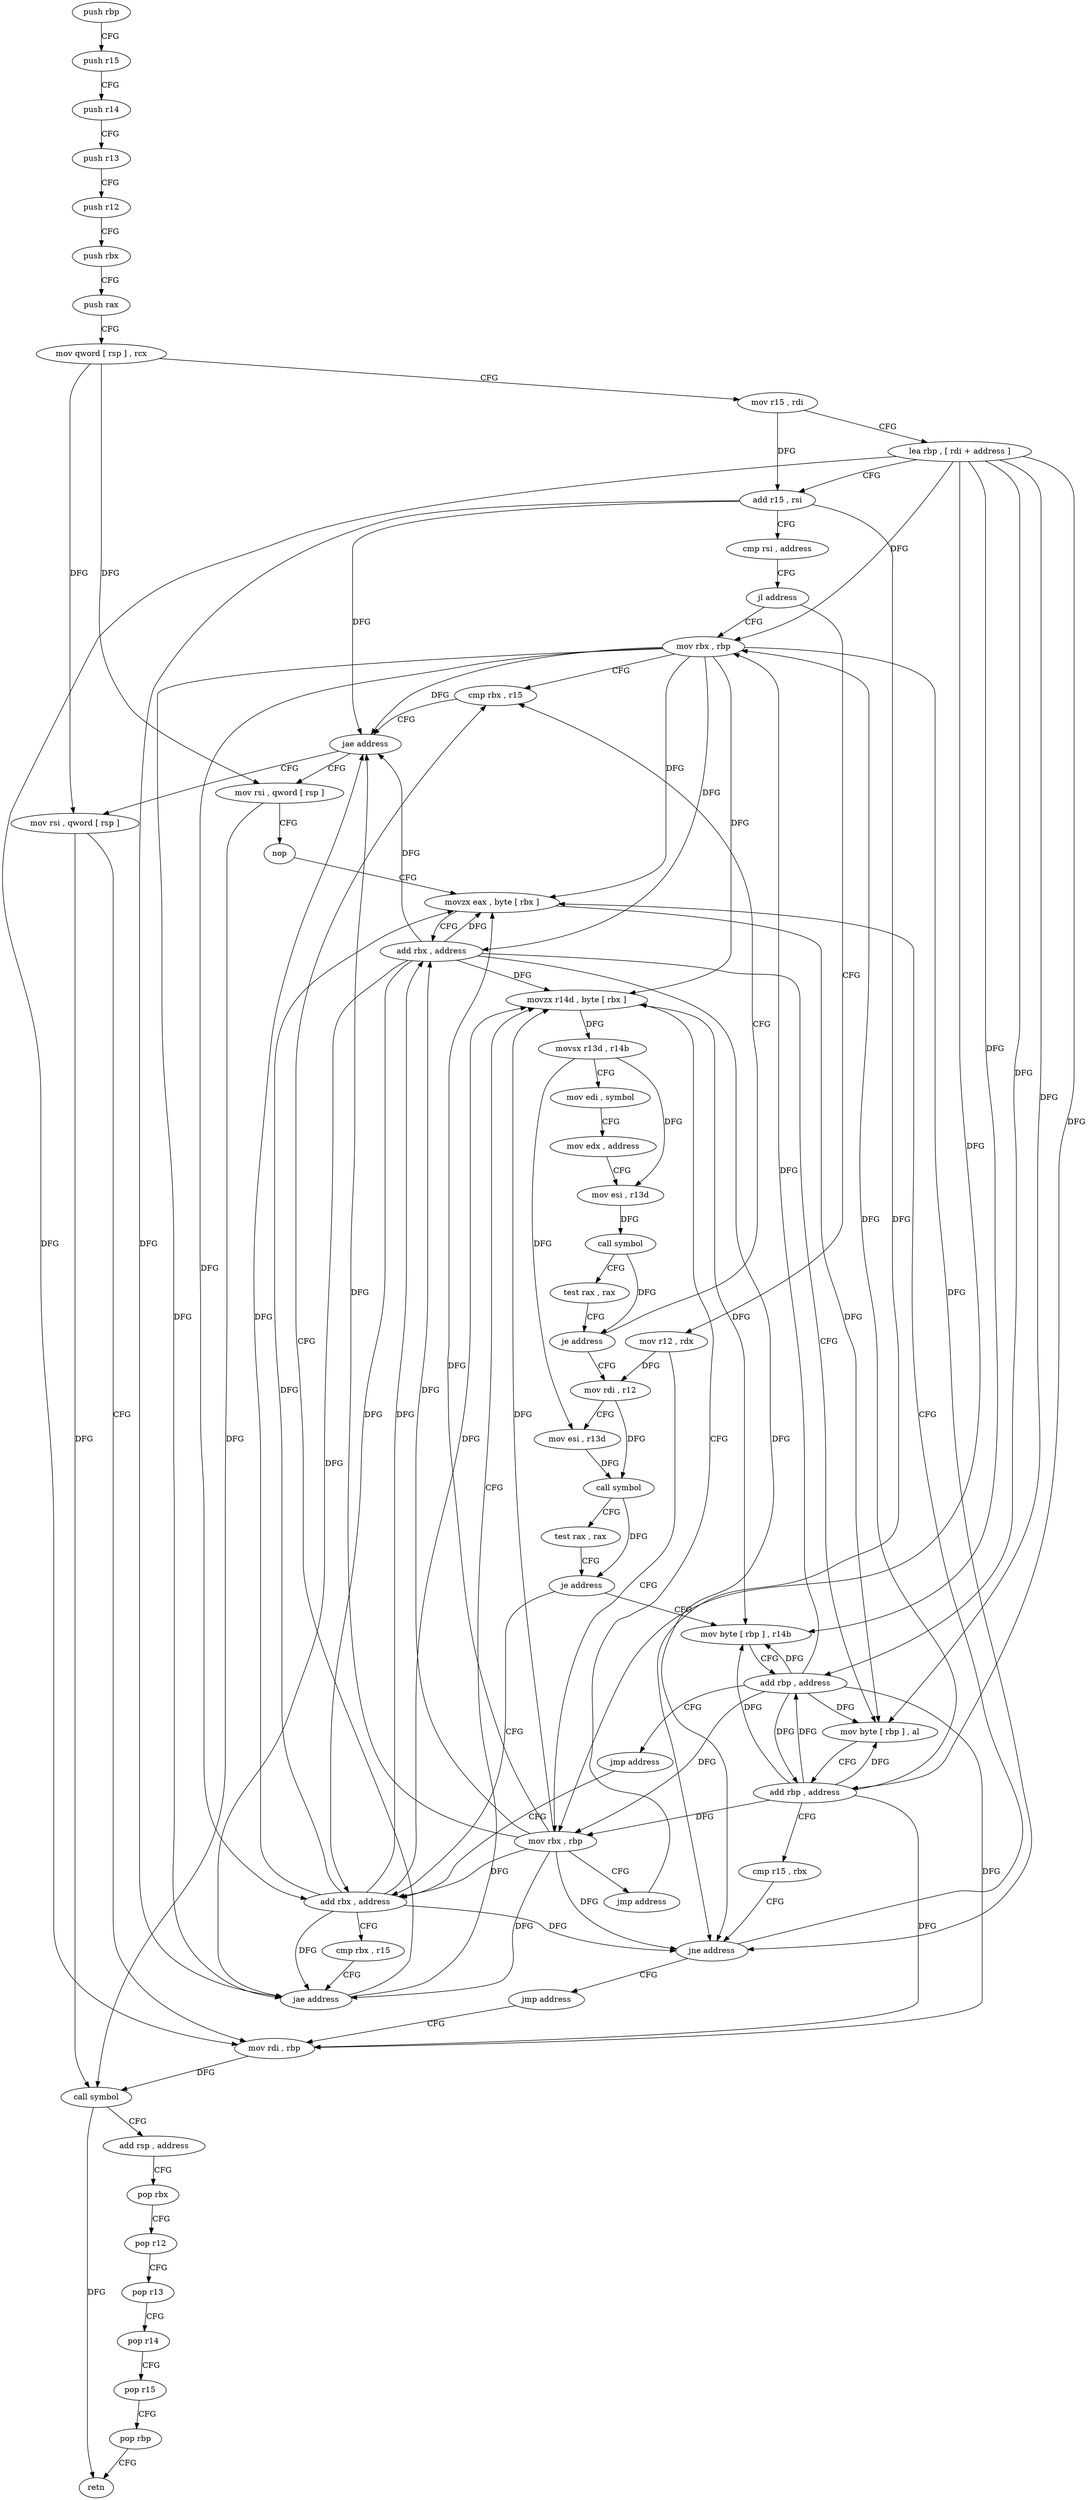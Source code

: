 digraph "func" {
"4209808" [label = "push rbp" ]
"4209809" [label = "push r15" ]
"4209811" [label = "push r14" ]
"4209813" [label = "push r13" ]
"4209815" [label = "push r12" ]
"4209817" [label = "push rbx" ]
"4209818" [label = "push rax" ]
"4209819" [label = "mov qword [ rsp ] , rcx" ]
"4209823" [label = "mov r15 , rdi" ]
"4209826" [label = "lea rbp , [ rdi + address ]" ]
"4209830" [label = "add r15 , rsi" ]
"4209833" [label = "cmp rsi , address" ]
"4209837" [label = "jl address" ]
"4209922" [label = "mov rbx , rbp" ]
"4209839" [label = "mov r12 , rdx" ]
"4209925" [label = "cmp rbx , r15" ]
"4209842" [label = "mov rbx , rbp" ]
"4209845" [label = "jmp address" ]
"4209865" [label = "movzx r14d , byte [ rbx ]" ]
"4209957" [label = "mov rsi , qword [ rsp ]" ]
"4209961" [label = "mov rdi , rbp" ]
"4209930" [label = "mov rsi , qword [ rsp ]" ]
"4209934" [label = "nop" ]
"4209936" [label = "movzx eax , byte [ rbx ]" ]
"4209869" [label = "movsx r13d , r14b" ]
"4209873" [label = "mov edi , symbol" ]
"4209878" [label = "mov edx , address" ]
"4209883" [label = "mov esi , r13d" ]
"4209886" [label = "call symbol" ]
"4209891" [label = "test rax , rax" ]
"4209894" [label = "je address" ]
"4209896" [label = "mov rdi , r12" ]
"4209939" [label = "add rbx , address" ]
"4209943" [label = "mov byte [ rbp ] , al" ]
"4209946" [label = "add rbp , address" ]
"4209950" [label = "cmp r15 , rbx" ]
"4209953" [label = "jne address" ]
"4209955" [label = "jmp address" ]
"4209928" [label = "jae address" ]
"4209899" [label = "mov esi , r13d" ]
"4209902" [label = "call symbol" ]
"4209907" [label = "test rax , rax" ]
"4209910" [label = "je address" ]
"4209856" [label = "add rbx , address" ]
"4209912" [label = "mov byte [ rbp ] , r14b" ]
"4209964" [label = "call symbol" ]
"4209969" [label = "add rsp , address" ]
"4209973" [label = "pop rbx" ]
"4209974" [label = "pop r12" ]
"4209976" [label = "pop r13" ]
"4209978" [label = "pop r14" ]
"4209980" [label = "pop r15" ]
"4209982" [label = "pop rbp" ]
"4209983" [label = "retn" ]
"4209860" [label = "cmp rbx , r15" ]
"4209863" [label = "jae address" ]
"4209916" [label = "add rbp , address" ]
"4209920" [label = "jmp address" ]
"4209808" -> "4209809" [ label = "CFG" ]
"4209809" -> "4209811" [ label = "CFG" ]
"4209811" -> "4209813" [ label = "CFG" ]
"4209813" -> "4209815" [ label = "CFG" ]
"4209815" -> "4209817" [ label = "CFG" ]
"4209817" -> "4209818" [ label = "CFG" ]
"4209818" -> "4209819" [ label = "CFG" ]
"4209819" -> "4209823" [ label = "CFG" ]
"4209819" -> "4209957" [ label = "DFG" ]
"4209819" -> "4209930" [ label = "DFG" ]
"4209823" -> "4209826" [ label = "CFG" ]
"4209823" -> "4209830" [ label = "DFG" ]
"4209826" -> "4209830" [ label = "CFG" ]
"4209826" -> "4209922" [ label = "DFG" ]
"4209826" -> "4209842" [ label = "DFG" ]
"4209826" -> "4209961" [ label = "DFG" ]
"4209826" -> "4209943" [ label = "DFG" ]
"4209826" -> "4209946" [ label = "DFG" ]
"4209826" -> "4209912" [ label = "DFG" ]
"4209826" -> "4209916" [ label = "DFG" ]
"4209830" -> "4209833" [ label = "CFG" ]
"4209830" -> "4209928" [ label = "DFG" ]
"4209830" -> "4209953" [ label = "DFG" ]
"4209830" -> "4209863" [ label = "DFG" ]
"4209833" -> "4209837" [ label = "CFG" ]
"4209837" -> "4209922" [ label = "CFG" ]
"4209837" -> "4209839" [ label = "CFG" ]
"4209922" -> "4209925" [ label = "CFG" ]
"4209922" -> "4209928" [ label = "DFG" ]
"4209922" -> "4209865" [ label = "DFG" ]
"4209922" -> "4209936" [ label = "DFG" ]
"4209922" -> "4209939" [ label = "DFG" ]
"4209922" -> "4209953" [ label = "DFG" ]
"4209922" -> "4209856" [ label = "DFG" ]
"4209922" -> "4209863" [ label = "DFG" ]
"4209839" -> "4209842" [ label = "CFG" ]
"4209839" -> "4209896" [ label = "DFG" ]
"4209925" -> "4209928" [ label = "CFG" ]
"4209842" -> "4209845" [ label = "CFG" ]
"4209842" -> "4209928" [ label = "DFG" ]
"4209842" -> "4209865" [ label = "DFG" ]
"4209842" -> "4209936" [ label = "DFG" ]
"4209842" -> "4209939" [ label = "DFG" ]
"4209842" -> "4209953" [ label = "DFG" ]
"4209842" -> "4209856" [ label = "DFG" ]
"4209842" -> "4209863" [ label = "DFG" ]
"4209845" -> "4209865" [ label = "CFG" ]
"4209865" -> "4209869" [ label = "DFG" ]
"4209865" -> "4209912" [ label = "DFG" ]
"4209957" -> "4209961" [ label = "CFG" ]
"4209957" -> "4209964" [ label = "DFG" ]
"4209961" -> "4209964" [ label = "DFG" ]
"4209930" -> "4209934" [ label = "CFG" ]
"4209930" -> "4209964" [ label = "DFG" ]
"4209934" -> "4209936" [ label = "CFG" ]
"4209936" -> "4209939" [ label = "CFG" ]
"4209936" -> "4209943" [ label = "DFG" ]
"4209869" -> "4209873" [ label = "CFG" ]
"4209869" -> "4209883" [ label = "DFG" ]
"4209869" -> "4209899" [ label = "DFG" ]
"4209873" -> "4209878" [ label = "CFG" ]
"4209878" -> "4209883" [ label = "CFG" ]
"4209883" -> "4209886" [ label = "DFG" ]
"4209886" -> "4209891" [ label = "CFG" ]
"4209886" -> "4209894" [ label = "DFG" ]
"4209891" -> "4209894" [ label = "CFG" ]
"4209894" -> "4209925" [ label = "CFG" ]
"4209894" -> "4209896" [ label = "CFG" ]
"4209896" -> "4209899" [ label = "CFG" ]
"4209896" -> "4209902" [ label = "DFG" ]
"4209939" -> "4209943" [ label = "CFG" ]
"4209939" -> "4209865" [ label = "DFG" ]
"4209939" -> "4209936" [ label = "DFG" ]
"4209939" -> "4209928" [ label = "DFG" ]
"4209939" -> "4209953" [ label = "DFG" ]
"4209939" -> "4209856" [ label = "DFG" ]
"4209939" -> "4209863" [ label = "DFG" ]
"4209943" -> "4209946" [ label = "CFG" ]
"4209946" -> "4209950" [ label = "CFG" ]
"4209946" -> "4209922" [ label = "DFG" ]
"4209946" -> "4209842" [ label = "DFG" ]
"4209946" -> "4209961" [ label = "DFG" ]
"4209946" -> "4209943" [ label = "DFG" ]
"4209946" -> "4209912" [ label = "DFG" ]
"4209946" -> "4209916" [ label = "DFG" ]
"4209950" -> "4209953" [ label = "CFG" ]
"4209953" -> "4209936" [ label = "CFG" ]
"4209953" -> "4209955" [ label = "CFG" ]
"4209955" -> "4209961" [ label = "CFG" ]
"4209928" -> "4209957" [ label = "CFG" ]
"4209928" -> "4209930" [ label = "CFG" ]
"4209899" -> "4209902" [ label = "DFG" ]
"4209902" -> "4209907" [ label = "CFG" ]
"4209902" -> "4209910" [ label = "DFG" ]
"4209907" -> "4209910" [ label = "CFG" ]
"4209910" -> "4209856" [ label = "CFG" ]
"4209910" -> "4209912" [ label = "CFG" ]
"4209856" -> "4209860" [ label = "CFG" ]
"4209856" -> "4209865" [ label = "DFG" ]
"4209856" -> "4209936" [ label = "DFG" ]
"4209856" -> "4209939" [ label = "DFG" ]
"4209856" -> "4209953" [ label = "DFG" ]
"4209856" -> "4209928" [ label = "DFG" ]
"4209856" -> "4209863" [ label = "DFG" ]
"4209912" -> "4209916" [ label = "CFG" ]
"4209964" -> "4209969" [ label = "CFG" ]
"4209964" -> "4209983" [ label = "DFG" ]
"4209969" -> "4209973" [ label = "CFG" ]
"4209973" -> "4209974" [ label = "CFG" ]
"4209974" -> "4209976" [ label = "CFG" ]
"4209976" -> "4209978" [ label = "CFG" ]
"4209978" -> "4209980" [ label = "CFG" ]
"4209980" -> "4209982" [ label = "CFG" ]
"4209982" -> "4209983" [ label = "CFG" ]
"4209860" -> "4209863" [ label = "CFG" ]
"4209863" -> "4209925" [ label = "CFG" ]
"4209863" -> "4209865" [ label = "CFG" ]
"4209916" -> "4209920" [ label = "CFG" ]
"4209916" -> "4209922" [ label = "DFG" ]
"4209916" -> "4209842" [ label = "DFG" ]
"4209916" -> "4209961" [ label = "DFG" ]
"4209916" -> "4209946" [ label = "DFG" ]
"4209916" -> "4209943" [ label = "DFG" ]
"4209916" -> "4209912" [ label = "DFG" ]
"4209920" -> "4209856" [ label = "CFG" ]
}
